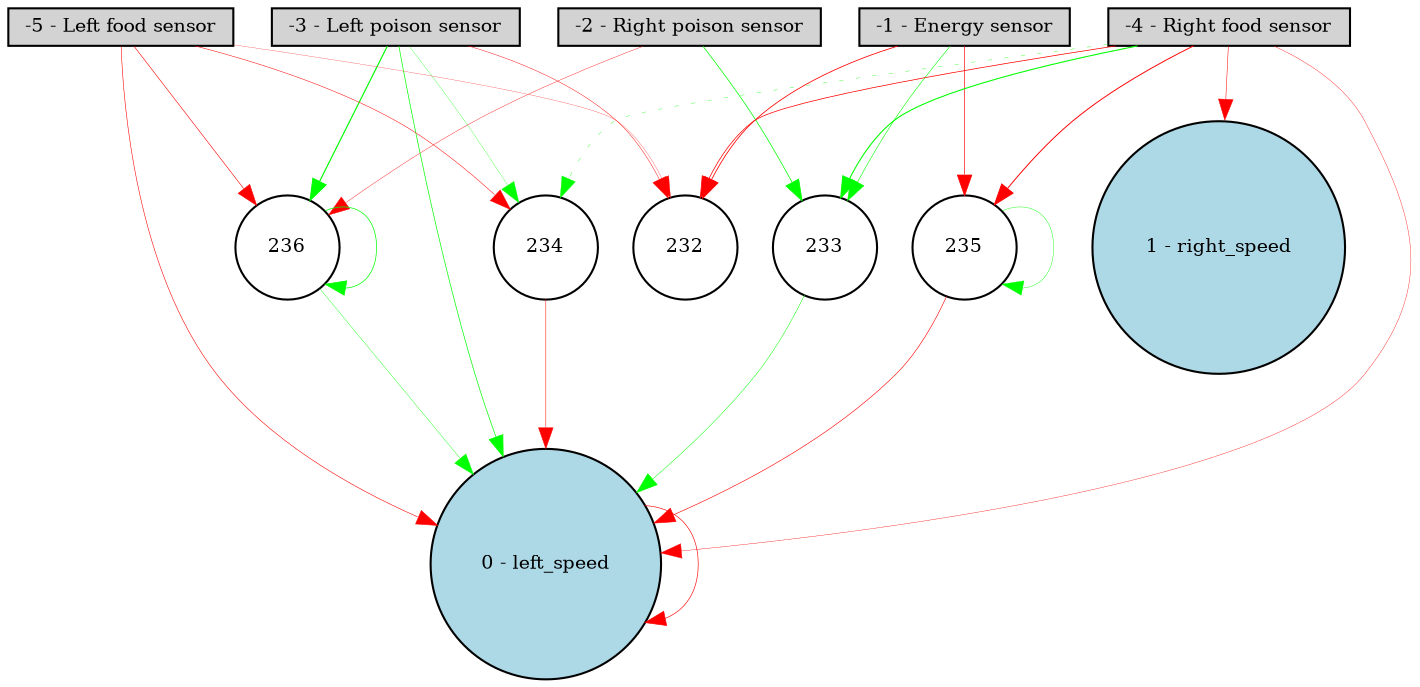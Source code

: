 digraph {
	node [fontsize=9 height=0.2 shape=circle width=0.2]
	"-1 - Energy sensor" [fillcolor=lightgray shape=box style=filled]
	"-2 - Right poison sensor" [fillcolor=lightgray shape=box style=filled]
	"-3 - Left poison sensor" [fillcolor=lightgray shape=box style=filled]
	"-4 - Right food sensor" [fillcolor=lightgray shape=box style=filled]
	"-5 - Left food sensor" [fillcolor=lightgray shape=box style=filled]
	"0 - left_speed" [fillcolor=lightblue style=filled]
	"1 - right_speed" [fillcolor=lightblue style=filled]
	232 [fillcolor=white style=filled]
	233 [fillcolor=white style=filled]
	234 [fillcolor=white style=filled]
	235 [fillcolor=white style=filled]
	236 [fillcolor=white style=filled]
	"-3 - Left poison sensor" -> "0 - left_speed" [color=green penwidth=0.332943787621032 style=solid]
	"-3 - Left poison sensor" -> 234 [color=green penwidth=0.14218011455149548 style=solid]
	"-5 - Left food sensor" -> "0 - left_speed" [color=red penwidth=0.2716151549139486 style=solid]
	"-1 - Energy sensor" -> 232 [color=red penwidth=0.3842524690520155 style=solid]
	235 -> 235 [color=green penwidth=0.20193470399973745 style=solid]
	"-4 - Right food sensor" -> 232 [color=red penwidth=0.34922523989430976 style=solid]
	"-4 - Right food sensor" -> "0 - left_speed" [color=red penwidth=0.17788306266044823 style=solid]
	236 -> "0 - left_speed" [color=green penwidth=0.18883600709410486 style=solid]
	"-2 - Right poison sensor" -> 233 [color=green penwidth=0.35230252073608503 style=solid]
	236 -> 236 [color=green penwidth=0.3410953411614205 style=solid]
	"-1 - Energy sensor" -> 233 [color=green penwidth=0.2736853267203383 style=solid]
	233 -> "0 - left_speed" [color=green penwidth=0.23441512235918602 style=solid]
	"-4 - Right food sensor" -> 234 [color=green penwidth=0.16973510351399781 style=dotted]
	"-5 - Left food sensor" -> 232 [color=red penwidth=0.12281881065173338 style=solid]
	"0 - left_speed" -> "0 - left_speed" [color=red penwidth=0.3017061278643206 style=solid]
	"-3 - Left poison sensor" -> 236 [color=green penwidth=0.5557826551911125 style=solid]
	"-4 - Right food sensor" -> 235 [color=red penwidth=0.45990336059339987 style=solid]
	"-4 - Right food sensor" -> 233 [color=green penwidth=0.5159919303568374 style=solid]
	"-3 - Left poison sensor" -> 232 [color=red penwidth=0.2140768619810438 style=solid]
	234 -> "0 - left_speed" [color=red penwidth=0.23123910277609938 style=solid]
	"-4 - Right food sensor" -> "1 - right_speed" [color=red penwidth=0.24046950760025118 style=solid]
	"-1 - Energy sensor" -> 235 [color=red penwidth=0.3155739188242642 style=solid]
	235 -> "0 - left_speed" [color=red penwidth=0.2860419771385201 style=solid]
	"-2 - Right poison sensor" -> 236 [color=red penwidth=0.18281190345498455 style=solid]
	"-5 - Left food sensor" -> 236 [color=red penwidth=0.27981288009421107 style=solid]
	"-5 - Left food sensor" -> 234 [color=red penwidth=0.23865660428369237 style=solid]
}
